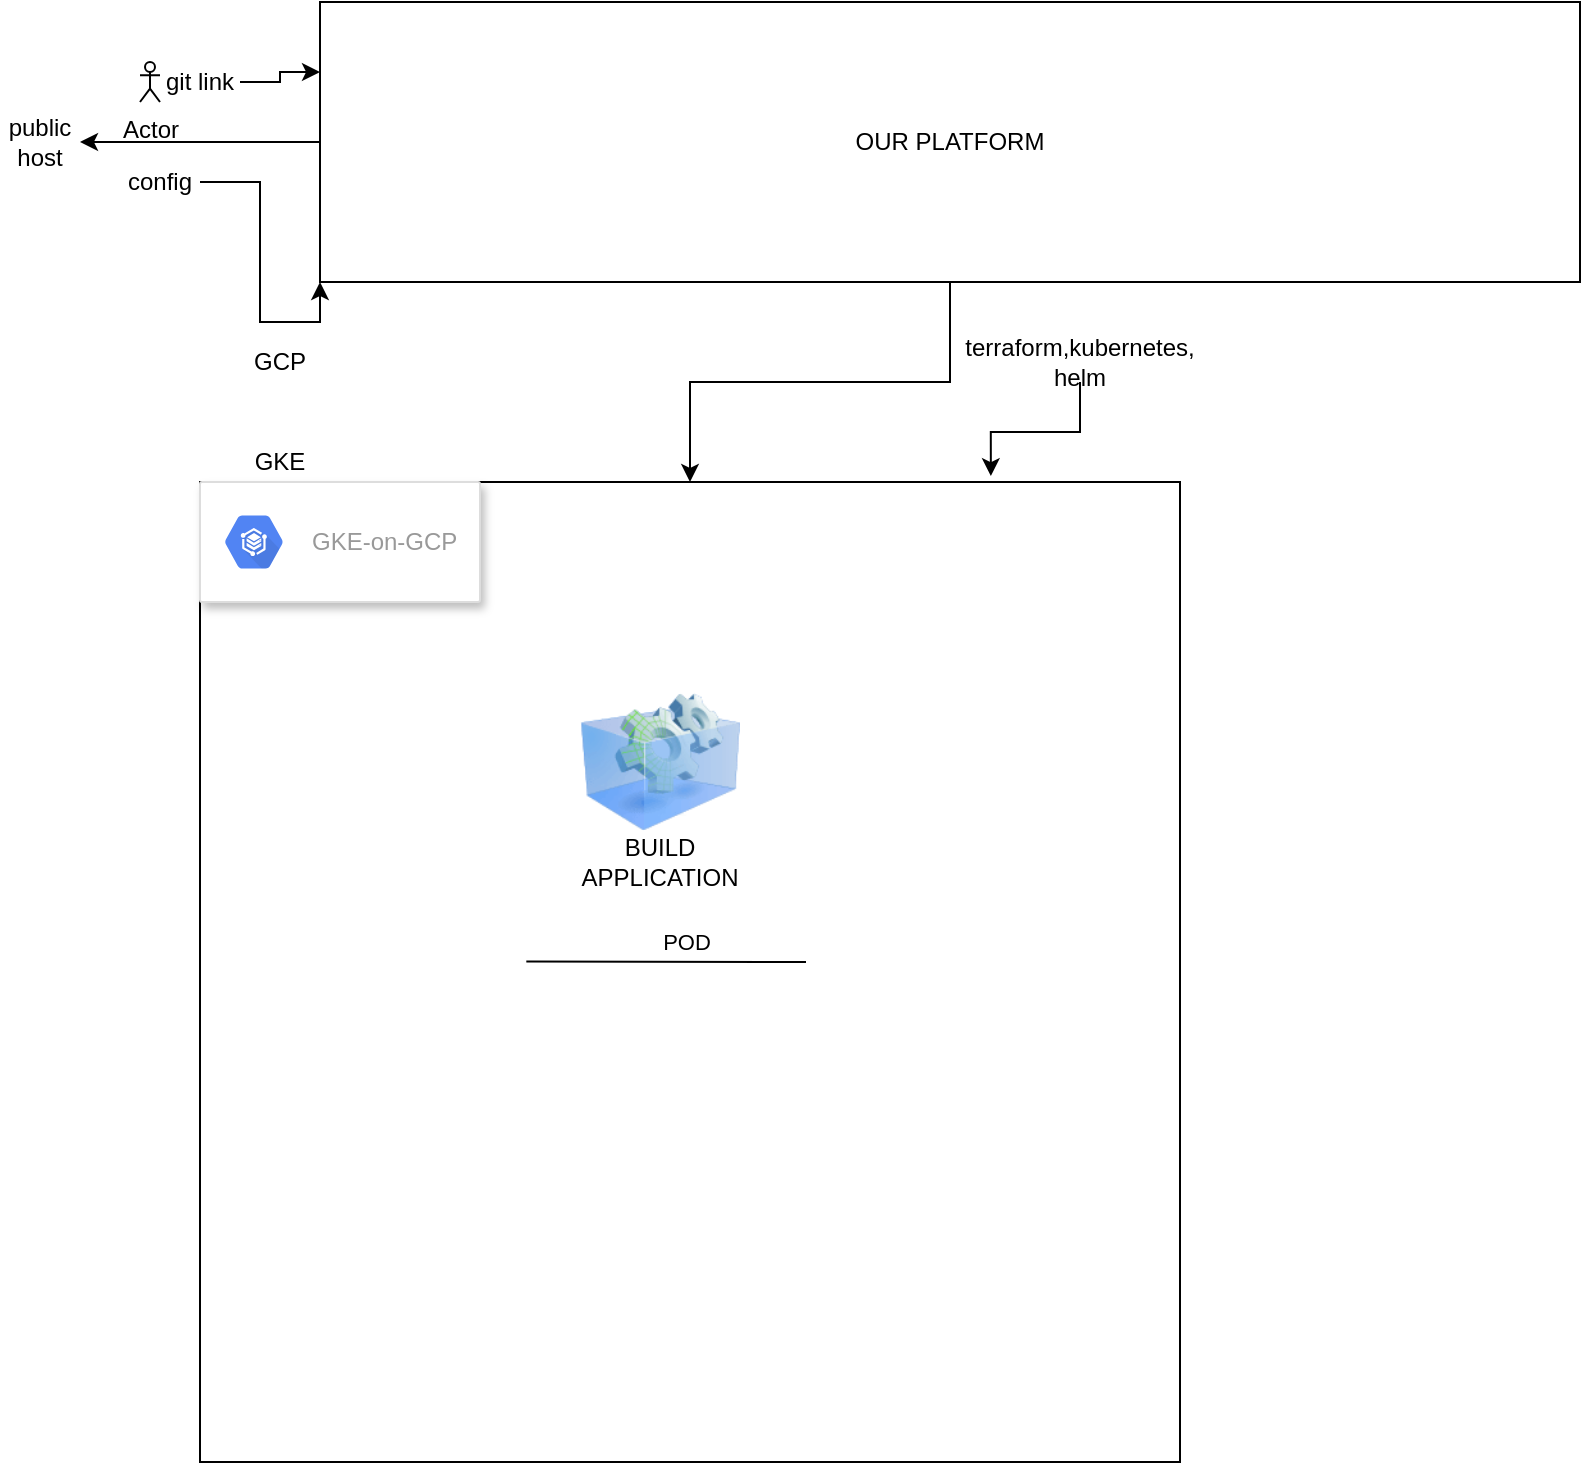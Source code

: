 <mxfile version="13.7.9" type="device" pages="5"><diagram id="zD5_-D0fZ_WafMCLocRD" name="Page-1"><mxGraphModel dx="2272" dy="794" grid="1" gridSize="10" guides="1" tooltips="1" connect="1" arrows="1" fold="1" page="1" pageScale="1" pageWidth="850" pageHeight="1100" math="0" shadow="0"><root><mxCell id="0"/><mxCell id="1" parent="0"/><mxCell id="rze5QEIueU3Ht2UWkDBp-30" value="" style="rounded=0;whiteSpace=wrap;html=1;" parent="1" vertex="1"><mxGeometry x="220" y="440" width="180" height="100" as="geometry"/></mxCell><mxCell id="rze5QEIueU3Ht2UWkDBp-6" style="edgeStyle=orthogonalEdgeStyle;rounded=0;orthogonalLoop=1;jettySize=auto;html=1;" parent="1" source="rze5QEIueU3Ht2UWkDBp-1" target="rze5QEIueU3Ht2UWkDBp-2" edge="1"><mxGeometry relative="1" as="geometry"/></mxCell><mxCell id="rze5QEIueU3Ht2UWkDBp-20" style="edgeStyle=orthogonalEdgeStyle;rounded=0;orthogonalLoop=1;jettySize=auto;html=1;" parent="1" source="rze5QEIueU3Ht2UWkDBp-1" target="rze5QEIueU3Ht2UWkDBp-22" edge="1"><mxGeometry relative="1" as="geometry"><mxPoint x="-20" y="170" as="targetPoint"/></mxGeometry></mxCell><mxCell id="rze5QEIueU3Ht2UWkDBp-1" value="OUR PLATFORM" style="rounded=0;whiteSpace=wrap;html=1;" parent="1" vertex="1"><mxGeometry x="120" y="100" width="630" height="140" as="geometry"/></mxCell><mxCell id="rze5QEIueU3Ht2UWkDBp-2" value="" style="whiteSpace=wrap;html=1;aspect=fixed;" parent="1" vertex="1"><mxGeometry x="60" y="340" width="490" height="490" as="geometry"/></mxCell><mxCell id="rze5QEIueU3Ht2UWkDBp-4" value="GCP" style="text;html=1;strokeColor=none;fillColor=none;align=center;verticalAlign=middle;whiteSpace=wrap;rounded=0;" parent="1" vertex="1"><mxGeometry x="80" y="270" width="40" height="20" as="geometry"/></mxCell><mxCell id="rze5QEIueU3Ht2UWkDBp-17" style="edgeStyle=orthogonalEdgeStyle;rounded=0;orthogonalLoop=1;jettySize=auto;html=1;entryX=0;entryY=0.25;entryDx=0;entryDy=0;" parent="1" source="rze5QEIueU3Ht2UWkDBp-5" target="rze5QEIueU3Ht2UWkDBp-1" edge="1"><mxGeometry relative="1" as="geometry"/></mxCell><mxCell id="rze5QEIueU3Ht2UWkDBp-5" value="git link" style="text;html=1;strokeColor=none;fillColor=none;align=center;verticalAlign=middle;whiteSpace=wrap;rounded=0;" parent="1" vertex="1"><mxGeometry x="40" y="130" width="40" height="20" as="geometry"/></mxCell><mxCell id="rze5QEIueU3Ht2UWkDBp-11" style="edgeStyle=orthogonalEdgeStyle;rounded=0;orthogonalLoop=1;jettySize=auto;html=1;entryX=0.807;entryY=-0.006;entryDx=0;entryDy=0;entryPerimeter=0;" parent="1" source="rze5QEIueU3Ht2UWkDBp-7" target="rze5QEIueU3Ht2UWkDBp-2" edge="1"><mxGeometry relative="1" as="geometry"><mxPoint x="630" y="290" as="targetPoint"/></mxGeometry></mxCell><mxCell id="rze5QEIueU3Ht2UWkDBp-7" value="terraform,kubernetes, helm" style="text;html=1;strokeColor=none;fillColor=none;align=center;verticalAlign=middle;whiteSpace=wrap;rounded=0;" parent="1" vertex="1"><mxGeometry x="480" y="270" width="40" height="20" as="geometry"/></mxCell><mxCell id="rze5QEIueU3Ht2UWkDBp-19" style="edgeStyle=orthogonalEdgeStyle;rounded=0;orthogonalLoop=1;jettySize=auto;html=1;entryX=0;entryY=1;entryDx=0;entryDy=0;" parent="1" source="rze5QEIueU3Ht2UWkDBp-18" target="rze5QEIueU3Ht2UWkDBp-1" edge="1"><mxGeometry relative="1" as="geometry"/></mxCell><mxCell id="rze5QEIueU3Ht2UWkDBp-18" value="config" style="text;html=1;strokeColor=none;fillColor=none;align=center;verticalAlign=middle;whiteSpace=wrap;rounded=0;" parent="1" vertex="1"><mxGeometry x="20" y="180" width="40" height="20" as="geometry"/></mxCell><mxCell id="rze5QEIueU3Ht2UWkDBp-22" value="public host" style="text;html=1;strokeColor=none;fillColor=none;align=center;verticalAlign=middle;whiteSpace=wrap;rounded=0;" parent="1" vertex="1"><mxGeometry x="-40" y="160" width="40" height="20" as="geometry"/></mxCell><mxCell id="rze5QEIueU3Ht2UWkDBp-24" value="GKE" style="text;html=1;strokeColor=none;fillColor=none;align=center;verticalAlign=middle;whiteSpace=wrap;rounded=0;" parent="1" vertex="1"><mxGeometry x="80" y="320" width="40" height="20" as="geometry"/></mxCell><mxCell id="rze5QEIueU3Ht2UWkDBp-25" value="" style="strokeColor=#dddddd;shadow=1;strokeWidth=1;rounded=1;absoluteArcSize=1;arcSize=2;" parent="1" vertex="1"><mxGeometry x="60" y="340" width="140" height="60" as="geometry"/></mxCell><mxCell id="rze5QEIueU3Ht2UWkDBp-26" value="GKE-on-GCP" style="dashed=0;connectable=0;html=1;fillColor=#5184F3;strokeColor=none;shape=mxgraph.gcp2.hexIcon;prIcon=gke_on_prem;part=1;labelPosition=right;verticalLabelPosition=middle;align=left;verticalAlign=middle;spacingLeft=5;fontColor=#999999;fontSize=12;" parent="rze5QEIueU3Ht2UWkDBp-25" vertex="1"><mxGeometry y="0.5" width="44" height="39" relative="1" as="geometry"><mxPoint x="5" y="-19.5" as="offset"/></mxGeometry></mxCell><mxCell id="rze5QEIueU3Ht2UWkDBp-27" value="" style="image;html=1;image=img/lib/clip_art/computers/Virtual_Application_128x128.png" parent="1" vertex="1"><mxGeometry x="250" y="440" width="80" height="80" as="geometry"/></mxCell><mxCell id="rze5QEIueU3Ht2UWkDBp-31" value="BUILD APPLICATION" style="text;html=1;strokeColor=none;fillColor=none;align=center;verticalAlign=middle;whiteSpace=wrap;rounded=0;" parent="1" vertex="1"><mxGeometry x="270" y="520" width="40" height="20" as="geometry"/></mxCell><mxCell id="rze5QEIueU3Ht2UWkDBp-33" value="" style="endArrow=none;html=1;exitX=0.273;exitY=0.436;exitDx=0;exitDy=0;exitPerimeter=0;" parent="1" edge="1"><mxGeometry width="50" height="50" relative="1" as="geometry"><mxPoint x="223.15" y="579.8" as="sourcePoint"/><mxPoint x="363" y="580" as="targetPoint"/></mxGeometry></mxCell><mxCell id="rze5QEIueU3Ht2UWkDBp-35" value="POD" style="edgeLabel;html=1;align=center;verticalAlign=middle;resizable=0;points=[];" parent="rze5QEIueU3Ht2UWkDBp-33" vertex="1" connectable="0"><mxGeometry x="-0.33" y="-4" relative="1" as="geometry"><mxPoint x="32.86" y="-13.87" as="offset"/></mxGeometry></mxCell><mxCell id="rze5QEIueU3Ht2UWkDBp-36" value="Actor" style="shape=umlActor;verticalLabelPosition=bottom;verticalAlign=top;html=1;outlineConnect=0;" parent="1" vertex="1"><mxGeometry x="30" y="130" width="10" height="20" as="geometry"/></mxCell></root></mxGraphModel></diagram><diagram id="FTlyxqeykKDIce8MoTdg" name="Page-2"><mxGraphModel dx="1422" dy="794" grid="1" gridSize="10" guides="1" tooltips="1" connect="1" arrows="1" fold="1" page="1" pageScale="1" pageWidth="850" pageHeight="1100" math="0" shadow="0"><root><mxCell id="elYXhahBqXLJciOPHVUS-0"/><mxCell id="elYXhahBqXLJciOPHVUS-1" parent="elYXhahBqXLJciOPHVUS-0"/><mxCell id="elYXhahBqXLJciOPHVUS-4" style="edgeStyle=orthogonalEdgeStyle;rounded=0;orthogonalLoop=1;jettySize=auto;html=1;" parent="elYXhahBqXLJciOPHVUS-1" source="elYXhahBqXLJciOPHVUS-2" edge="1"><mxGeometry relative="1" as="geometry"><mxPoint x="650" y="140" as="targetPoint"/></mxGeometry></mxCell><mxCell id="elYXhahBqXLJciOPHVUS-2" value="" style="rounded=1;whiteSpace=wrap;html=1;" parent="elYXhahBqXLJciOPHVUS-1" vertex="1"><mxGeometry x="200" y="270" width="420" height="200" as="geometry"/></mxCell><mxCell id="elYXhahBqXLJciOPHVUS-3" value="&lt;h1&gt;OUR PLATFORM&lt;/h1&gt;" style="text;html=1;align=center;verticalAlign=middle;resizable=0;points=[];autosize=1;" parent="elYXhahBqXLJciOPHVUS-1" vertex="1"><mxGeometry x="215" y="220" width="210" height="50" as="geometry"/></mxCell><mxCell id="elYXhahBqXLJciOPHVUS-5" value="GCP" style="rounded=1;whiteSpace=wrap;html=1;" parent="elYXhahBqXLJciOPHVUS-1" vertex="1"><mxGeometry x="600" y="80" width="80" height="60" as="geometry"/></mxCell><mxCell id="elYXhahBqXLJciOPHVUS-6" value="gke admin&lt;br&gt;sql" style="shape=card;whiteSpace=wrap;html=1;" parent="elYXhahBqXLJciOPHVUS-1" vertex="1"><mxGeometry x="700" y="50" width="80" height="100" as="geometry"/></mxCell><mxCell id="elYXhahBqXLJciOPHVUS-8" style="edgeStyle=orthogonalEdgeStyle;rounded=0;orthogonalLoop=1;jettySize=auto;html=1;" parent="elYXhahBqXLJciOPHVUS-1" source="elYXhahBqXLJciOPHVUS-7" edge="1"><mxGeometry relative="1" as="geometry"><mxPoint x="50" y="140" as="targetPoint"/></mxGeometry></mxCell><mxCell id="elYXhahBqXLJciOPHVUS-7" value="&lt;b&gt;&lt;i&gt;I Need :NodeJS, mysql, redis&lt;/i&gt;&lt;/b&gt;" style="text;html=1;strokeColor=none;fillColor=none;align=center;verticalAlign=middle;whiteSpace=wrap;rounded=0;" parent="elYXhahBqXLJciOPHVUS-1" vertex="1"><mxGeometry x="30" y="50" width="150" height="20" as="geometry"/></mxCell><mxCell id="elYXhahBqXLJciOPHVUS-10" value="" style="rounded=1;whiteSpace=wrap;html=1;" parent="elYXhahBqXLJciOPHVUS-1" vertex="1"><mxGeometry x="20" y="140" width="60" height="40" as="geometry"/></mxCell></root></mxGraphModel></diagram><diagram id="SvNZNu32wGyqxiDmR4bi" name="The Requirement"><mxGraphModel dx="1422" dy="794" grid="1" gridSize="10" guides="1" tooltips="1" connect="1" arrows="1" fold="1" page="1" pageScale="1" pageWidth="850" pageHeight="1100" math="0" shadow="0"><root><mxCell id="OwYUesdJUpMfciNZyoyE-0"/><mxCell id="OwYUesdJUpMfciNZyoyE-1" parent="OwYUesdJUpMfciNZyoyE-0"/><mxCell id="L_e9CzyIKid9uMbylFCT-16" style="edgeStyle=orthogonalEdgeStyle;rounded=0;orthogonalLoop=1;jettySize=auto;html=1;entryX=-0.009;entryY=0.541;entryDx=0;entryDy=0;entryPerimeter=0;" edge="1" parent="OwYUesdJUpMfciNZyoyE-1" source="L_e9CzyIKid9uMbylFCT-0" target="L_e9CzyIKid9uMbylFCT-14"><mxGeometry relative="1" as="geometry"><Array as="points"><mxPoint x="115" y="640"/><mxPoint x="527" y="640"/></Array></mxGeometry></mxCell><mxCell id="L_e9CzyIKid9uMbylFCT-0" value="Developer or any team member" style="shape=umlActor;verticalLabelPosition=bottom;verticalAlign=top;html=1;outlineConnect=0;gradientColor=#B266FF;" vertex="1" parent="OwYUesdJUpMfciNZyoyE-1"><mxGeometry x="100" y="100" width="30" height="60" as="geometry"/></mxCell><mxCell id="L_e9CzyIKid9uMbylFCT-12" style="edgeStyle=orthogonalEdgeStyle;rounded=0;orthogonalLoop=1;jettySize=auto;html=1;entryX=0.627;entryY=-0.01;entryDx=0;entryDy=0;entryPerimeter=0;" edge="1" parent="OwYUesdJUpMfciNZyoyE-1" source="L_e9CzyIKid9uMbylFCT-1" target="L_e9CzyIKid9uMbylFCT-11"><mxGeometry relative="1" as="geometry"/></mxCell><mxCell id="L_e9CzyIKid9uMbylFCT-1" value="" style="rounded=0;whiteSpace=wrap;html=1;gradientColor=#B266FF;fillColor=none;" vertex="1" parent="OwYUesdJUpMfciNZyoyE-1"><mxGeometry x="220" y="70" width="400" height="280" as="geometry"/></mxCell><mxCell id="L_e9CzyIKid9uMbylFCT-2" value="React Front End" style="whiteSpace=wrap;html=1;aspect=fixed;" vertex="1" parent="OwYUesdJUpMfciNZyoyE-1"><mxGeometry x="380" y="70" width="80" height="80" as="geometry"/></mxCell><mxCell id="L_e9CzyIKid9uMbylFCT-3" value="Orders Micro SVC" style="whiteSpace=wrap;html=1;aspect=fixed;" vertex="1" parent="OwYUesdJUpMfciNZyoyE-1"><mxGeometry x="240" y="170" width="80" height="80" as="geometry"/></mxCell><mxCell id="L_e9CzyIKid9uMbylFCT-4" value="Products Micro SVC" style="whiteSpace=wrap;html=1;aspect=fixed;" vertex="1" parent="OwYUesdJUpMfciNZyoyE-1"><mxGeometry x="330" y="170" width="80" height="80" as="geometry"/></mxCell><mxCell id="L_e9CzyIKid9uMbylFCT-5" value="Payments Micro SVC" style="whiteSpace=wrap;html=1;aspect=fixed;" vertex="1" parent="OwYUesdJUpMfciNZyoyE-1"><mxGeometry x="420" y="170" width="80" height="80" as="geometry"/></mxCell><mxCell id="L_e9CzyIKid9uMbylFCT-6" value="Worker&lt;br&gt;Micro SVC" style="whiteSpace=wrap;html=1;aspect=fixed;" vertex="1" parent="OwYUesdJUpMfciNZyoyE-1"><mxGeometry x="510" y="170" width="80" height="80" as="geometry"/></mxCell><mxCell id="L_e9CzyIKid9uMbylFCT-7" value="Orders" style="shape=cylinder3;whiteSpace=wrap;html=1;boundedLbl=1;backgroundOutline=1;size=15;fillColor=#ffffff;gradientColor=none;" vertex="1" parent="OwYUesdJUpMfciNZyoyE-1"><mxGeometry x="300" y="260" width="60" height="80" as="geometry"/></mxCell><mxCell id="L_e9CzyIKid9uMbylFCT-8" value="Payments" style="shape=cylinder3;whiteSpace=wrap;html=1;boundedLbl=1;backgroundOutline=1;size=15;fillColor=#ffffff;gradientColor=none;" vertex="1" parent="OwYUesdJUpMfciNZyoyE-1"><mxGeometry x="480" y="260" width="60" height="80" as="geometry"/></mxCell><mxCell id="L_e9CzyIKid9uMbylFCT-9" value="Products" style="shape=cylinder3;whiteSpace=wrap;html=1;boundedLbl=1;backgroundOutline=1;size=15;fillColor=#ffffff;gradientColor=none;" vertex="1" parent="OwYUesdJUpMfciNZyoyE-1"><mxGeometry x="390" y="260" width="60" height="80" as="geometry"/></mxCell><mxCell id="L_e9CzyIKid9uMbylFCT-10" value="Cache" style="shape=cylinder3;whiteSpace=wrap;html=1;boundedLbl=1;backgroundOutline=1;size=15;fillColor=#ffffff;gradientColor=none;" vertex="1" parent="OwYUesdJUpMfciNZyoyE-1"><mxGeometry x="580" y="210" width="60" height="80" as="geometry"/></mxCell><mxCell id="L_e9CzyIKid9uMbylFCT-15" style="edgeStyle=orthogonalEdgeStyle;rounded=0;orthogonalLoop=1;jettySize=auto;html=1;" edge="1" parent="OwYUesdJUpMfciNZyoyE-1" source="L_e9CzyIKid9uMbylFCT-11" target="L_e9CzyIKid9uMbylFCT-14"><mxGeometry relative="1" as="geometry"/></mxCell><mxCell id="L_e9CzyIKid9uMbylFCT-11" value="Http Static Image&lt;br&gt;&lt;br&gt;Node JS Image&lt;br&gt;&lt;br&gt;My SQL image&lt;br&gt;&lt;br&gt;Redis Image" style="text;html=1;align=center;verticalAlign=middle;resizable=0;points=[];autosize=1;" vertex="1" parent="OwYUesdJUpMfciNZyoyE-1"><mxGeometry x="360" y="400" width="110" height="100" as="geometry"/></mxCell><mxCell id="L_e9CzyIKid9uMbylFCT-14" value="ENV PROVISIONER ON GCP" style="rounded=0;whiteSpace=wrap;html=1;fillColor=#ffffff;gradientColor=none;" vertex="1" parent="OwYUesdJUpMfciNZyoyE-1"><mxGeometry x="530" y="530" width="320" height="220" as="geometry"/></mxCell><mxCell id="L_e9CzyIKid9uMbylFCT-17" value="SERVICE ACCOUNT SECRET" style="shape=note;whiteSpace=wrap;html=1;backgroundOutline=1;darkOpacity=0.05;gradientColor=none;fillColor=#CCE5FF;" vertex="1" parent="OwYUesdJUpMfciNZyoyE-1"><mxGeometry x="75" y="420" width="80" height="100" as="geometry"/></mxCell><mxCell id="L_e9CzyIKid9uMbylFCT-19" value="" style="html=1;verticalLabelPosition=bottom;align=center;labelBackgroundColor=#ffffff;verticalAlign=top;strokeWidth=2;strokeColor=#0080F0;shadow=0;dashed=0;shape=mxgraph.ios7.icons.locked;gradientColor=none;fillColor=#FFFFFF;" vertex="1" parent="OwYUesdJUpMfciNZyoyE-1"><mxGeometry x="80" y="426" width="16" height="20" as="geometry"/></mxCell><mxCell id="L_e9CzyIKid9uMbylFCT-20" value="as a secret" style="text;html=1;align=center;verticalAlign=middle;resizable=0;points=[];autosize=1;" vertex="1" parent="OwYUesdJUpMfciNZyoyE-1"><mxGeometry x="155" y="500" width="70" height="20" as="geometry"/></mxCell></root></mxGraphModel></diagram><diagram id="IgmGYaVufbh1-flndQ6w" name="The Process"><mxGraphModel dx="1422" dy="794" grid="1" gridSize="10" guides="1" tooltips="1" connect="1" arrows="1" fold="1" page="1" pageScale="1" pageWidth="850" pageHeight="1100" math="0" shadow="0"><root><mxCell id="4X_wdDj40DV8QvJAsfu1-0"/><mxCell id="4X_wdDj40DV8QvJAsfu1-1" parent="4X_wdDj40DV8QvJAsfu1-0"/><mxCell id="taBsDAIYW3iWCRlMGRlh-18" value="" style="rounded=0;whiteSpace=wrap;html=1;gradientColor=none;fillColor=none;" vertex="1" parent="4X_wdDj40DV8QvJAsfu1-1"><mxGeometry x="30" y="470" width="280" height="320" as="geometry"/></mxCell><mxCell id="taBsDAIYW3iWCRlMGRlh-5" style="edgeStyle=orthogonalEdgeStyle;rounded=0;orthogonalLoop=1;jettySize=auto;html=1;" edge="1" parent="4X_wdDj40DV8QvJAsfu1-1" source="4X_wdDj40DV8QvJAsfu1-2" target="taBsDAIYW3iWCRlMGRlh-4"><mxGeometry relative="1" as="geometry"/></mxCell><mxCell id="TJpNamOOET7Ht0DZmrFC-0" value="dev namespace" style="edgeLabel;html=1;align=center;verticalAlign=middle;resizable=0;points=[];" vertex="1" connectable="0" parent="taBsDAIYW3iWCRlMGRlh-5"><mxGeometry x="0.48" y="-24" relative="1" as="geometry"><mxPoint x="24" y="24" as="offset"/></mxGeometry></mxCell><mxCell id="4X_wdDj40DV8QvJAsfu1-2" value="&lt;b&gt;TERRAFORM&lt;/b&gt;" style="rounded=0;whiteSpace=wrap;html=1;fillColor=#6a00ff;strokeColor=#3700CC;fontColor=#ffffff;gradientColor=#B266FF;" vertex="1" parent="4X_wdDj40DV8QvJAsfu1-1"><mxGeometry x="150" y="100" width="120" height="60" as="geometry"/></mxCell><mxCell id="taBsDAIYW3iWCRlMGRlh-0" value="Provison GKE Cluster with few nodes and machine types" style="text;html=1;strokeColor=none;fillColor=none;align=center;verticalAlign=middle;whiteSpace=wrap;rounded=0;" vertex="1" parent="4X_wdDj40DV8QvJAsfu1-1"><mxGeometry x="270" y="100" width="340" height="20" as="geometry"/></mxCell><mxCell id="taBsDAIYW3iWCRlMGRlh-7" style="edgeStyle=orthogonalEdgeStyle;rounded=0;orthogonalLoop=1;jettySize=auto;html=1;entryX=0.142;entryY=0.805;entryDx=0;entryDy=0;entryPerimeter=0;" edge="1" parent="4X_wdDj40DV8QvJAsfu1-1" source="taBsDAIYW3iWCRlMGRlh-1" target="taBsDAIYW3iWCRlMGRlh-4"><mxGeometry relative="1" as="geometry"><Array as="points"><mxPoint x="120" y="399"/></Array></mxGeometry></mxCell><mxCell id="taBsDAIYW3iWCRlMGRlh-8" value="Deployment, Cluster IP" style="edgeLabel;html=1;align=center;verticalAlign=middle;resizable=0;points=[];" vertex="1" connectable="0" parent="taBsDAIYW3iWCRlMGRlh-7"><mxGeometry x="-0.024" y="1" relative="1" as="geometry"><mxPoint as="offset"/></mxGeometry></mxCell><mxCell id="taBsDAIYW3iWCRlMGRlh-1" value="NodeJS template" style="whiteSpace=wrap;html=1;aspect=fixed;fillColor=#CCE5FF;gradientColor=none;" vertex="1" parent="4X_wdDj40DV8QvJAsfu1-1"><mxGeometry x="80" y="230" width="80" height="80" as="geometry"/></mxCell><mxCell id="taBsDAIYW3iWCRlMGRlh-2" value="Helm chart" style="text;html=1;align=center;verticalAlign=middle;resizable=0;points=[];autosize=1;" vertex="1" parent="4X_wdDj40DV8QvJAsfu1-1"><mxGeometry x="160" y="230" width="70" height="20" as="geometry"/></mxCell><mxCell id="taBsDAIYW3iWCRlMGRlh-3" value="&lt;div style=&quot;text-align: left&quot;&gt;&lt;span&gt;1. specify configs,&lt;/span&gt;&lt;/div&gt;&lt;div style=&quot;text-align: left&quot;&gt;&lt;span&gt;2. specify secrets,&lt;/span&gt;&lt;/div&gt;&lt;div style=&quot;text-align: left&quot;&gt;&lt;span&gt;3. specify build folder&lt;/span&gt;&lt;/div&gt;" style="text;html=1;align=center;verticalAlign=middle;resizable=0;points=[];autosize=1;" vertex="1" parent="4X_wdDj40DV8QvJAsfu1-1"><mxGeometry x="160" y="260" width="130" height="50" as="geometry"/></mxCell><mxCell id="taBsDAIYW3iWCRlMGRlh-20" style="edgeStyle=orthogonalEdgeStyle;rounded=0;orthogonalLoop=1;jettySize=auto;html=1;entryX=1.013;entryY=0.588;entryDx=0;entryDy=0;entryPerimeter=0;" edge="1" parent="4X_wdDj40DV8QvJAsfu1-1" source="taBsDAIYW3iWCRlMGRlh-4" target="taBsDAIYW3iWCRlMGRlh-17"><mxGeometry relative="1" as="geometry"><Array as="points"><mxPoint x="555" y="750"/><mxPoint x="275" y="750"/><mxPoint x="275" y="717"/></Array></mxGeometry></mxCell><mxCell id="taBsDAIYW3iWCRlMGRlh-21" value="create a proxy connection from cluster to cloudsql" style="edgeLabel;html=1;align=center;verticalAlign=middle;resizable=0;points=[];" vertex="1" connectable="0" parent="taBsDAIYW3iWCRlMGRlh-20"><mxGeometry x="-0.164" y="-72" relative="1" as="geometry"><mxPoint as="offset"/></mxGeometry></mxCell><mxCell id="taBsDAIYW3iWCRlMGRlh-32" style="edgeStyle=orthogonalEdgeStyle;rounded=0;orthogonalLoop=1;jettySize=auto;html=1;" edge="1" parent="4X_wdDj40DV8QvJAsfu1-1" source="taBsDAIYW3iWCRlMGRlh-4" target="taBsDAIYW3iWCRlMGRlh-29"><mxGeometry relative="1" as="geometry"><Array as="points"><mxPoint x="570" y="690"/></Array></mxGeometry></mxCell><mxCell id="taBsDAIYW3iWCRlMGRlh-33" value="connection to memorystore" style="edgeLabel;html=1;align=center;verticalAlign=middle;resizable=0;points=[];" vertex="1" connectable="0" parent="taBsDAIYW3iWCRlMGRlh-32"><mxGeometry x="-0.087" y="-1" relative="1" as="geometry"><mxPoint x="61" y="14.43" as="offset"/></mxGeometry></mxCell><mxCell id="taBsDAIYW3iWCRlMGRlh-4" value="CLUSTER ON GCP (GKE)" style="ellipse;shape=cloud;whiteSpace=wrap;html=1;gradientColor=none;fillColor=#FFFFFF;" vertex="1" parent="4X_wdDj40DV8QvJAsfu1-1"><mxGeometry x="390" y="230" width="330" height="210" as="geometry"/></mxCell><mxCell id="taBsDAIYW3iWCRlMGRlh-11" value="Database (MYSQL)" style="whiteSpace=wrap;html=1;aspect=fixed;fillColor=#CCE5FF;gradientColor=none;" vertex="1" parent="4X_wdDj40DV8QvJAsfu1-1"><mxGeometry x="80" y="510" width="80" height="80" as="geometry"/></mxCell><mxCell id="taBsDAIYW3iWCRlMGRlh-12" value="Helm chart" style="text;html=1;align=center;verticalAlign=middle;resizable=0;points=[];autosize=1;" vertex="1" parent="4X_wdDj40DV8QvJAsfu1-1"><mxGeometry x="160" y="510" width="70" height="20" as="geometry"/></mxCell><mxCell id="taBsDAIYW3iWCRlMGRlh-14" style="edgeStyle=orthogonalEdgeStyle;rounded=0;orthogonalLoop=1;jettySize=auto;html=1;" edge="1" parent="4X_wdDj40DV8QvJAsfu1-1" source="taBsDAIYW3iWCRlMGRlh-13" target="taBsDAIYW3iWCRlMGRlh-4"><mxGeometry relative="1" as="geometry"/></mxCell><mxCell id="taBsDAIYW3iWCRlMGRlh-15" value="StatefulSet, ClusterIP" style="edgeLabel;html=1;align=center;verticalAlign=middle;resizable=0;points=[];" vertex="1" connectable="0" parent="taBsDAIYW3iWCRlMGRlh-14"><mxGeometry x="-0.221" y="4" relative="1" as="geometry"><mxPoint as="offset"/></mxGeometry></mxCell><mxCell id="taBsDAIYW3iWCRlMGRlh-13" value="&lt;div style=&quot;text-align: left&quot;&gt;&lt;span&gt;1. specify configs,&lt;/span&gt;&lt;/div&gt;&lt;div style=&quot;text-align: left&quot;&gt;&lt;span&gt;2. specify secrets,&lt;/span&gt;&lt;/div&gt;&lt;div style=&quot;text-align: left&quot;&gt;&lt;span&gt;3. specify build folder&lt;/span&gt;&lt;/div&gt;" style="text;html=1;align=center;verticalAlign=middle;resizable=0;points=[];autosize=1;" vertex="1" parent="4X_wdDj40DV8QvJAsfu1-1"><mxGeometry x="160" y="540" width="130" height="50" as="geometry"/></mxCell><mxCell id="taBsDAIYW3iWCRlMGRlh-16" value="(or)" style="text;html=1;strokeColor=none;fillColor=none;align=center;verticalAlign=middle;whiteSpace=wrap;rounded=0;" vertex="1" parent="4X_wdDj40DV8QvJAsfu1-1"><mxGeometry x="100" y="620" width="40" height="20" as="geometry"/></mxCell><mxCell id="taBsDAIYW3iWCRlMGRlh-17" value="CloudSQL" style="whiteSpace=wrap;html=1;aspect=fixed;fillColor=#6a00ff;strokeColor=#3700CC;fontColor=#ffffff;" vertex="1" parent="4X_wdDj40DV8QvJAsfu1-1"><mxGeometry x="80" y="670" width="80" height="80" as="geometry"/></mxCell><mxCell id="taBsDAIYW3iWCRlMGRlh-22" value="" style="rounded=0;whiteSpace=wrap;html=1;gradientColor=none;fillColor=none;" vertex="1" parent="4X_wdDj40DV8QvJAsfu1-1"><mxGeometry x="700" y="450" width="280" height="320" as="geometry"/></mxCell><mxCell id="taBsDAIYW3iWCRlMGRlh-30" style="edgeStyle=orthogonalEdgeStyle;rounded=0;orthogonalLoop=1;jettySize=auto;html=1;entryX=0.676;entryY=0.929;entryDx=0;entryDy=0;entryPerimeter=0;" edge="1" parent="4X_wdDj40DV8QvJAsfu1-1" source="taBsDAIYW3iWCRlMGRlh-24" target="taBsDAIYW3iWCRlMGRlh-4"><mxGeometry relative="1" as="geometry"/></mxCell><mxCell id="taBsDAIYW3iWCRlMGRlh-31" value="StatefulSet,&lt;br&gt;ClusterIP" style="edgeLabel;html=1;align=center;verticalAlign=middle;resizable=0;points=[];" vertex="1" connectable="0" parent="taBsDAIYW3iWCRlMGRlh-30"><mxGeometry x="0.132" y="-32" relative="1" as="geometry"><mxPoint x="-33" y="-32" as="offset"/></mxGeometry></mxCell><mxCell id="taBsDAIYW3iWCRlMGRlh-24" value="IN MEMORY CACHING&lt;br&gt;(REDIS)" style="whiteSpace=wrap;html=1;aspect=fixed;fillColor=#CCE5FF;gradientColor=none;" vertex="1" parent="4X_wdDj40DV8QvJAsfu1-1"><mxGeometry x="750" y="490" width="80" height="80" as="geometry"/></mxCell><mxCell id="taBsDAIYW3iWCRlMGRlh-25" value="Helm chart" style="text;html=1;align=center;verticalAlign=middle;resizable=0;points=[];autosize=1;" vertex="1" parent="4X_wdDj40DV8QvJAsfu1-1"><mxGeometry x="830" y="490" width="70" height="20" as="geometry"/></mxCell><mxCell id="taBsDAIYW3iWCRlMGRlh-27" value="&lt;div style=&quot;text-align: left&quot;&gt;&lt;span&gt;1. specify configs,&lt;/span&gt;&lt;/div&gt;&lt;div style=&quot;text-align: left&quot;&gt;&lt;span&gt;2. specify secrets,&lt;/span&gt;&lt;/div&gt;&lt;div style=&quot;text-align: left&quot;&gt;&lt;span&gt;3. specify build folder&lt;/span&gt;&lt;/div&gt;" style="text;html=1;align=center;verticalAlign=middle;resizable=0;points=[];autosize=1;" vertex="1" parent="4X_wdDj40DV8QvJAsfu1-1"><mxGeometry x="830" y="520" width="130" height="50" as="geometry"/></mxCell><mxCell id="taBsDAIYW3iWCRlMGRlh-28" value="(or)" style="text;html=1;strokeColor=none;fillColor=none;align=center;verticalAlign=middle;whiteSpace=wrap;rounded=0;" vertex="1" parent="4X_wdDj40DV8QvJAsfu1-1"><mxGeometry x="770" y="600" width="40" height="20" as="geometry"/></mxCell><mxCell id="taBsDAIYW3iWCRlMGRlh-29" value="Cloud&lt;br&gt;MemoryStore" style="whiteSpace=wrap;html=1;aspect=fixed;fillColor=#6a00ff;strokeColor=#3700CC;fontColor=#ffffff;" vertex="1" parent="4X_wdDj40DV8QvJAsfu1-1"><mxGeometry x="750" y="650" width="80" height="80" as="geometry"/></mxCell><mxCell id="TJpNamOOET7Ht0DZmrFC-1" value="Called once per project" style="text;html=1;align=center;verticalAlign=middle;resizable=0;points=[];autosize=1;" vertex="1" parent="4X_wdDj40DV8QvJAsfu1-1"><mxGeometry x="100" y="70" width="140" height="20" as="geometry"/></mxCell><mxCell id="TJpNamOOET7Ht0DZmrFC-2" value="" style="rounded=1;whiteSpace=wrap;html=1;fillColor=#6a00ff;strokeColor=#3700CC;fontColor=#ffffff;" vertex="1" parent="4X_wdDj40DV8QvJAsfu1-1"><mxGeometry x="840" y="110" width="20" height="20" as="geometry"/></mxCell><mxCell id="TJpNamOOET7Ht0DZmrFC-3" value="" style="rounded=1;whiteSpace=wrap;html=1;fillColor=#1ba1e2;strokeColor=#006EAF;fontColor=#ffffff;" vertex="1" parent="4X_wdDj40DV8QvJAsfu1-1"><mxGeometry x="840" y="140" width="20" height="20" as="geometry"/></mxCell><mxCell id="TJpNamOOET7Ht0DZmrFC-4" value="uses terrform" style="text;html=1;strokeColor=none;fillColor=none;align=center;verticalAlign=middle;whiteSpace=wrap;rounded=0;" vertex="1" parent="4X_wdDj40DV8QvJAsfu1-1"><mxGeometry x="860" y="110" width="100" height="20" as="geometry"/></mxCell><mxCell id="TJpNamOOET7Ht0DZmrFC-5" value="uses helm" style="text;html=1;strokeColor=none;fillColor=none;align=center;verticalAlign=middle;whiteSpace=wrap;rounded=0;" vertex="1" parent="4X_wdDj40DV8QvJAsfu1-1"><mxGeometry x="860" y="140" width="100" height="20" as="geometry"/></mxCell><mxCell id="TJpNamOOET7Ht0DZmrFC-10" value="" style="shape=mxgraph.gcp2.doubleRect;strokeColor=#dddddd;shadow=1;strokeWidth=1;fillColor=#FFFFFF;gradientColor=none;" vertex="1" parent="4X_wdDj40DV8QvJAsfu1-1"><mxGeometry x="466" y="301" width="178" height="68" as="geometry"/></mxCell><mxCell id="TJpNamOOET7Ht0DZmrFC-11" value="&lt;font color=&quot;#000000&quot;&gt;CLUSTER&lt;/font&gt;&lt;br&gt;Kubernetes Engine" style="dashed=0;connectable=0;html=1;fillColor=#5184F3;strokeColor=none;shape=mxgraph.gcp2.hexIcon;prIcon=container_engine;part=1;labelPosition=right;verticalLabelPosition=middle;align=left;verticalAlign=middle;spacingLeft=5;fontColor=#999999;fontSize=12;" vertex="1" parent="TJpNamOOET7Ht0DZmrFC-10"><mxGeometry y="0.5" width="44" height="39" relative="1" as="geometry"><mxPoint x="5" y="-19.5" as="offset"/></mxGeometry></mxCell></root></mxGraphModel></diagram><diagram id="sSOHN3SwK50ThEfpkxGX" name="The Output"><mxGraphModel dx="1422" dy="794" grid="1" gridSize="10" guides="1" tooltips="1" connect="1" arrows="1" fold="1" page="1" pageScale="1" pageWidth="850" pageHeight="1100" math="0" shadow="0"><root><mxCell id="LZemfh3_MUJ3RT4XuFuQ-0"/><mxCell id="LZemfh3_MUJ3RT4XuFuQ-1" parent="LZemfh3_MUJ3RT4XuFuQ-0"/><mxCell id="O-zE9_BHNlB22cEwTCDX-4" style="edgeStyle=orthogonalEdgeStyle;rounded=0;orthogonalLoop=1;jettySize=auto;html=1;" edge="1" parent="LZemfh3_MUJ3RT4XuFuQ-1" source="O-zE9_BHNlB22cEwTCDX-0" target="O-zE9_BHNlB22cEwTCDX-2"><mxGeometry relative="1" as="geometry"><Array as="points"><mxPoint x="570" y="150"/></Array></mxGeometry></mxCell><mxCell id="O-zE9_BHNlB22cEwTCDX-5" value="Public IP" style="edgeLabel;html=1;align=center;verticalAlign=middle;resizable=0;points=[];" vertex="1" connectable="0" parent="O-zE9_BHNlB22cEwTCDX-4"><mxGeometry x="0.418" y="1" relative="1" as="geometry"><mxPoint as="offset"/></mxGeometry></mxCell><mxCell id="O-zE9_BHNlB22cEwTCDX-0" value="" style="rounded=0;whiteSpace=wrap;html=1;fillColor=none;gradientColor=none;" vertex="1" parent="LZemfh3_MUJ3RT4XuFuQ-1"><mxGeometry x="440" y="320" width="260" height="150" as="geometry"/></mxCell><mxCell id="O-zE9_BHNlB22cEwTCDX-2" value="Dev" style="shape=umlActor;verticalLabelPosition=bottom;verticalAlign=top;html=1;outlineConnect=0;fillColor=none;gradientColor=none;" vertex="1" parent="LZemfh3_MUJ3RT4XuFuQ-1"><mxGeometry x="150" y="120" width="30" height="60" as="geometry"/></mxCell></root></mxGraphModel></diagram></mxfile>